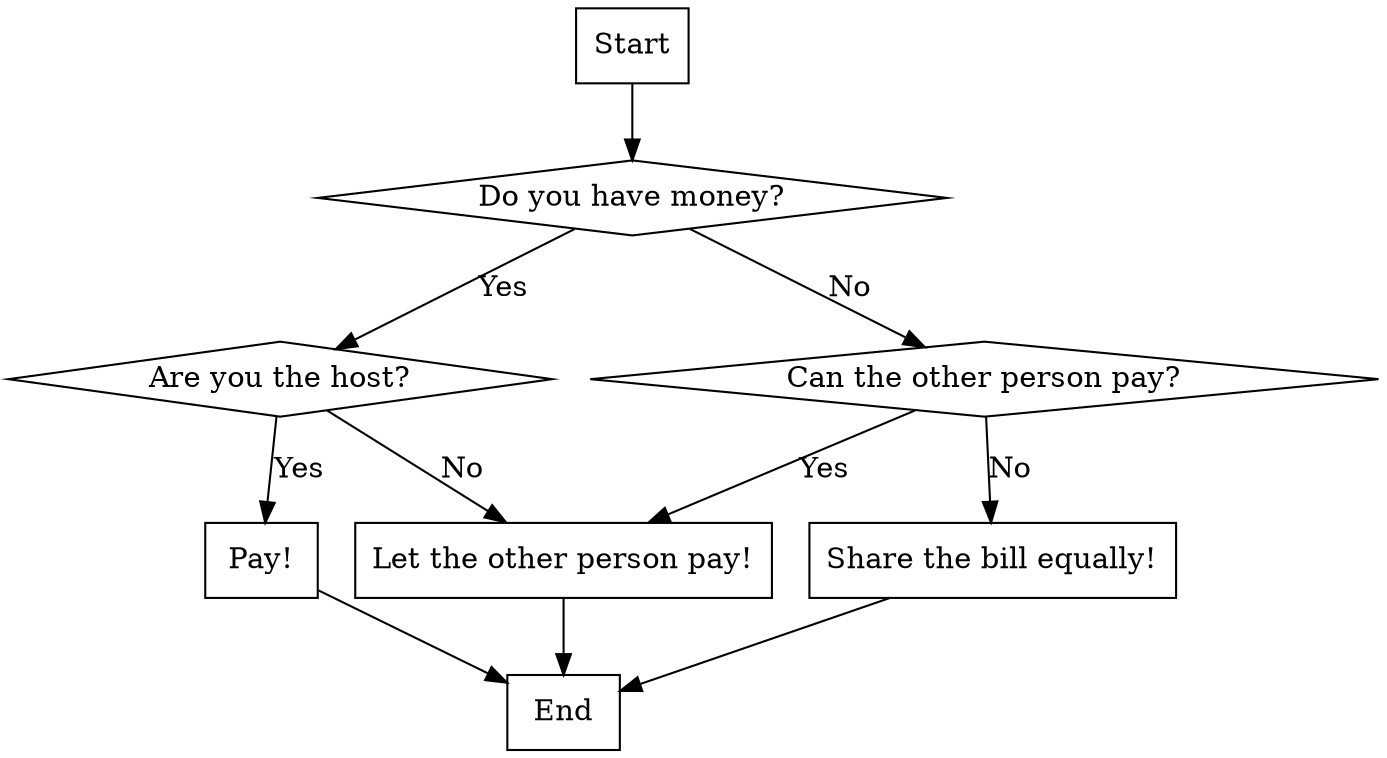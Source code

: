 
strict digraph BillPay
{
	start [ shape = "box", label = "Start" ];
	end [ shape = "box", label = "End" ];

	has_money [ shape = "diamond", label = "Do you have money?" ];
	is_host [ shape = "diamond", label = "Are you the host?" ];
	other_can_pay [ shape = "diamond", label = "Can the other person pay?" ];

	pay [ shape = "box", label = "Pay!" ];
	dont_pay [ shape = "box", label = "Let the other person pay!" ];
	share_cost [ shape = "box", label = "Share the bill equally!" ];

	start -> has_money;

	has_money -> is_host [ label = "Yes" ];
	has_money -> other_can_pay [ label = "No" ];

	is_host -> pay [ label = "Yes" ];
	is_host -> dont_pay [ label = "No" ];

	other_can_pay -> dont_pay [ label = "Yes" ];
	other_can_pay -> share_cost [ label = "No" ];

	pay -> end;
	dont_pay -> end;
	share_cost -> end;

	{ rank = "same"; pay dont_pay };
}
